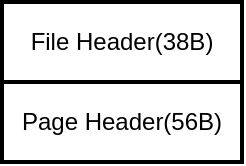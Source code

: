 <mxfile version="14.6.13" type="github">
  <diagram id="5dIWhAAniWmHhM2tPZLN" name="第 1 页">
    <mxGraphModel dx="1422" dy="762" grid="1" gridSize="10" guides="1" tooltips="1" connect="1" arrows="1" fold="1" page="1" pageScale="1" pageWidth="827" pageHeight="1169" math="0" shadow="0">
      <root>
        <mxCell id="0" />
        <mxCell id="1" parent="0" />
        <mxCell id="c8AQCtWM8057aprzoIqa-5" value="File Header(38B)" style="rounded=0;whiteSpace=wrap;html=1;strokeWidth=2;" vertex="1" parent="1">
          <mxGeometry x="210" y="90" width="120" height="40" as="geometry" />
        </mxCell>
        <mxCell id="c8AQCtWM8057aprzoIqa-6" value="Page Header(56B)" style="rounded=0;whiteSpace=wrap;html=1;strokeWidth=2;" vertex="1" parent="1">
          <mxGeometry x="210" y="130" width="120" height="40" as="geometry" />
        </mxCell>
      </root>
    </mxGraphModel>
  </diagram>
</mxfile>
